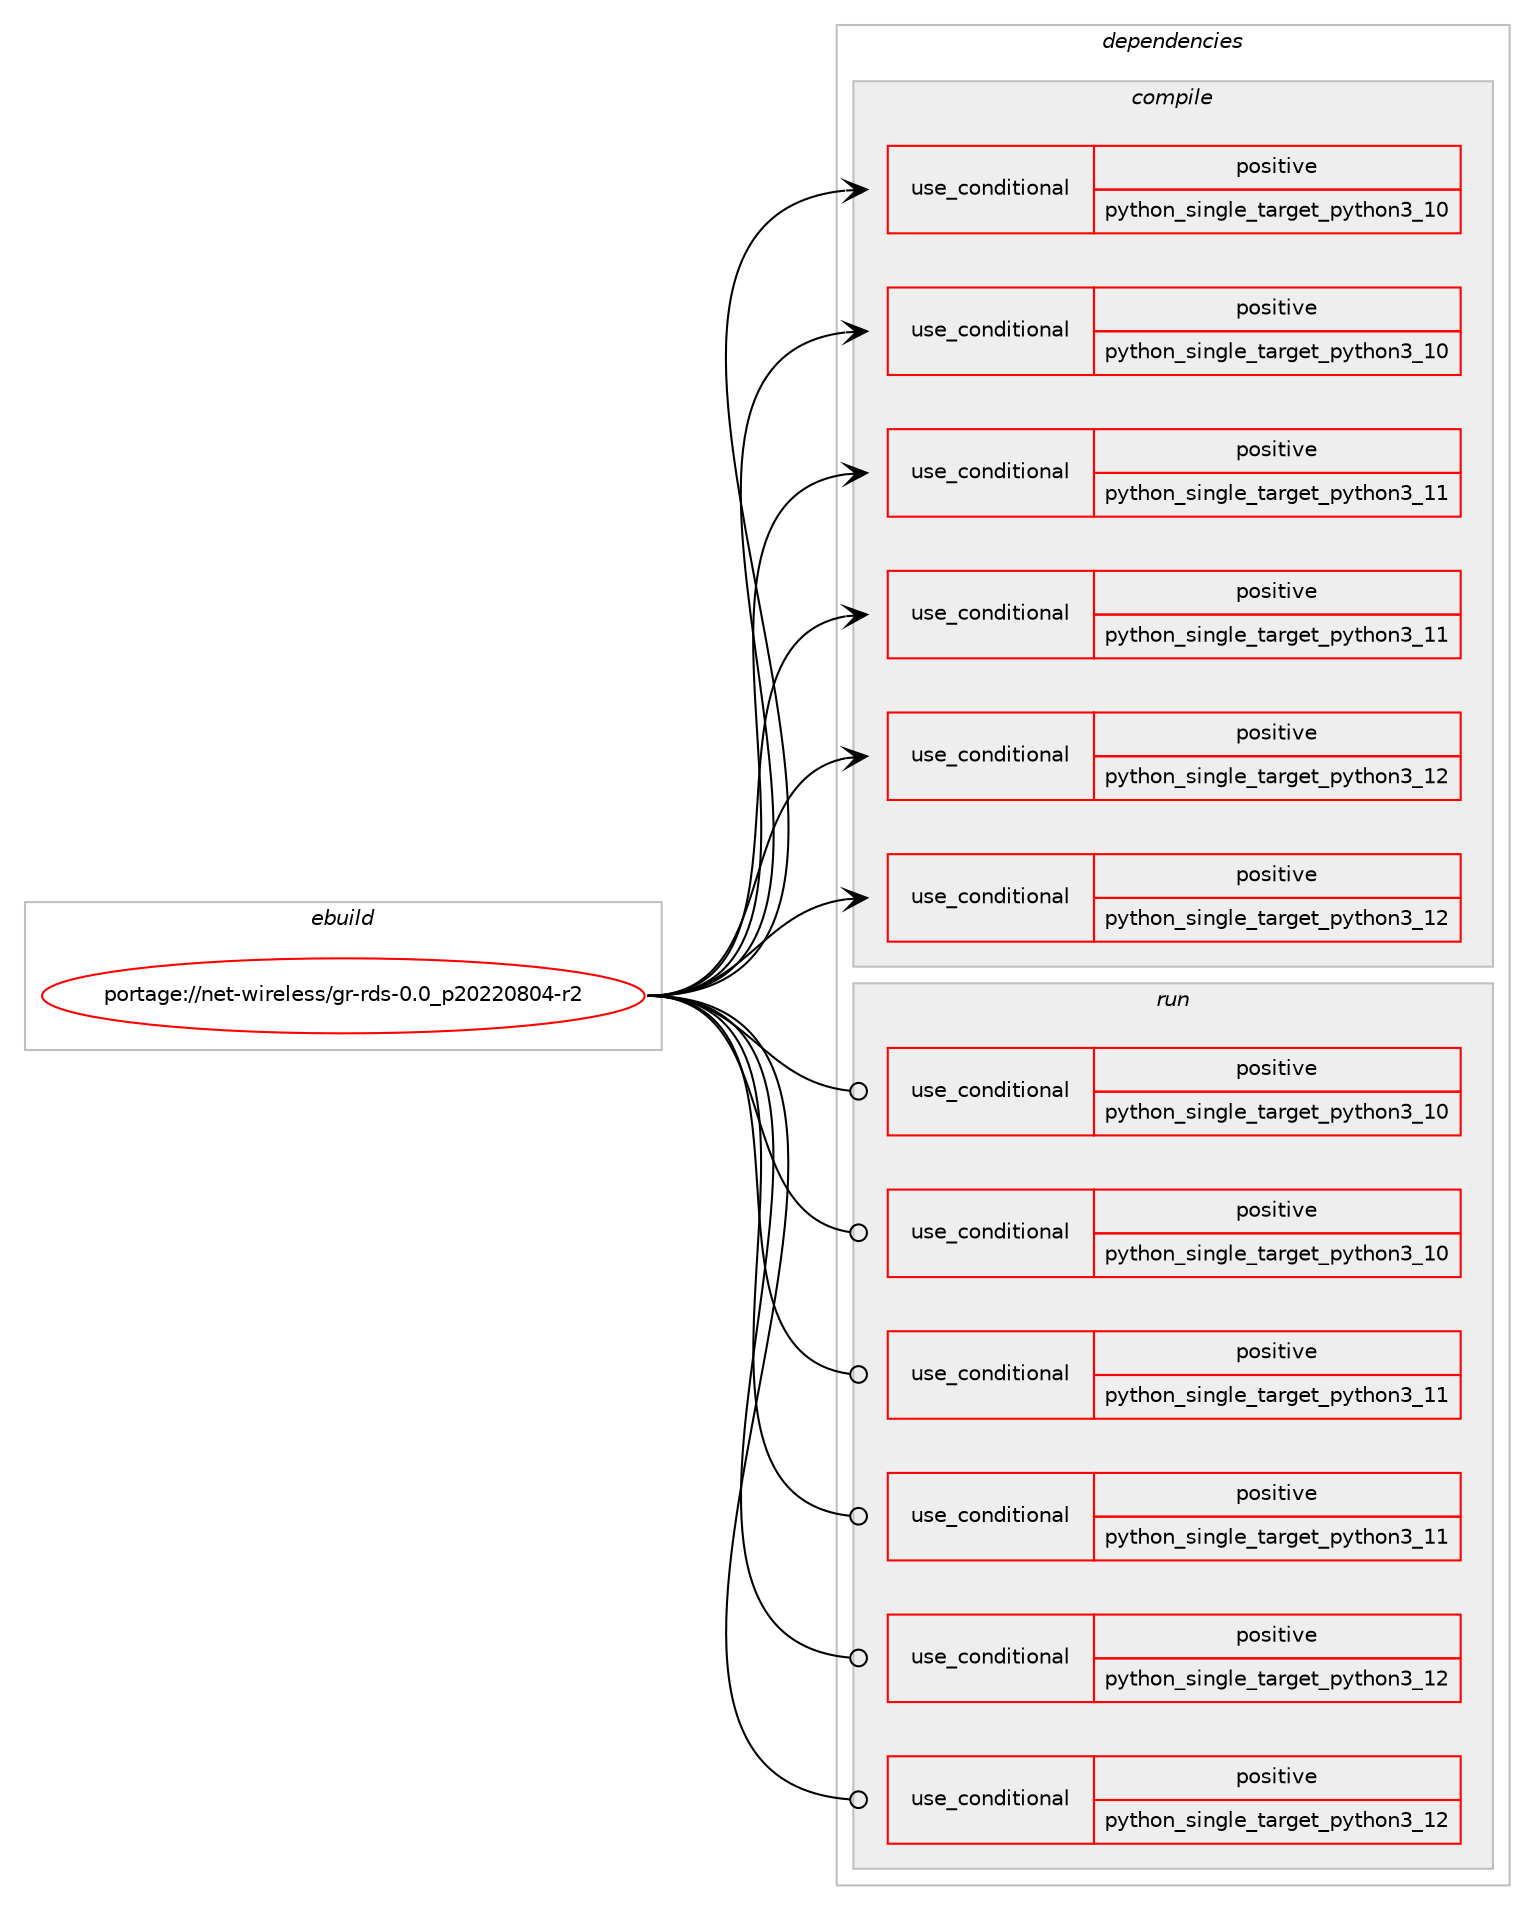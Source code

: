digraph prolog {

# *************
# Graph options
# *************

newrank=true;
concentrate=true;
compound=true;
graph [rankdir=LR,fontname=Helvetica,fontsize=10,ranksep=1.5];#, ranksep=2.5, nodesep=0.2];
edge  [arrowhead=vee];
node  [fontname=Helvetica,fontsize=10];

# **********
# The ebuild
# **********

subgraph cluster_leftcol {
color=gray;
rank=same;
label=<<i>ebuild</i>>;
id [label="portage://net-wireless/gr-rds-0.0_p20220804-r2", color=red, width=4, href="../net-wireless/gr-rds-0.0_p20220804-r2.svg"];
}

# ****************
# The dependencies
# ****************

subgraph cluster_midcol {
color=gray;
label=<<i>dependencies</i>>;
subgraph cluster_compile {
fillcolor="#eeeeee";
style=filled;
label=<<i>compile</i>>;
subgraph cond100661 {
dependency196695 [label=<<TABLE BORDER="0" CELLBORDER="1" CELLSPACING="0" CELLPADDING="4"><TR><TD ROWSPAN="3" CELLPADDING="10">use_conditional</TD></TR><TR><TD>positive</TD></TR><TR><TD>python_single_target_python3_10</TD></TR></TABLE>>, shape=none, color=red];
# *** BEGIN UNKNOWN DEPENDENCY TYPE (TODO) ***
# dependency196695 -> package_dependency(portage://net-wireless/gr-rds-0.0_p20220804-r2,install,no,dev-lang,python,none,[,,],[slot(3.10)],[])
# *** END UNKNOWN DEPENDENCY TYPE (TODO) ***

}
id:e -> dependency196695:w [weight=20,style="solid",arrowhead="vee"];
subgraph cond100662 {
dependency196696 [label=<<TABLE BORDER="0" CELLBORDER="1" CELLSPACING="0" CELLPADDING="4"><TR><TD ROWSPAN="3" CELLPADDING="10">use_conditional</TD></TR><TR><TD>positive</TD></TR><TR><TD>python_single_target_python3_10</TD></TR></TABLE>>, shape=none, color=red];
# *** BEGIN UNKNOWN DEPENDENCY TYPE (TODO) ***
# dependency196696 -> package_dependency(portage://net-wireless/gr-rds-0.0_p20220804-r2,install,no,dev-libs,boost,none,[,,],any_same_slot,[use(enable(python),none),use(enable(python_targets_python3_10),negative)])
# *** END UNKNOWN DEPENDENCY TYPE (TODO) ***

}
id:e -> dependency196696:w [weight=20,style="solid",arrowhead="vee"];
subgraph cond100663 {
dependency196697 [label=<<TABLE BORDER="0" CELLBORDER="1" CELLSPACING="0" CELLPADDING="4"><TR><TD ROWSPAN="3" CELLPADDING="10">use_conditional</TD></TR><TR><TD>positive</TD></TR><TR><TD>python_single_target_python3_11</TD></TR></TABLE>>, shape=none, color=red];
# *** BEGIN UNKNOWN DEPENDENCY TYPE (TODO) ***
# dependency196697 -> package_dependency(portage://net-wireless/gr-rds-0.0_p20220804-r2,install,no,dev-lang,python,none,[,,],[slot(3.11)],[])
# *** END UNKNOWN DEPENDENCY TYPE (TODO) ***

}
id:e -> dependency196697:w [weight=20,style="solid",arrowhead="vee"];
subgraph cond100664 {
dependency196698 [label=<<TABLE BORDER="0" CELLBORDER="1" CELLSPACING="0" CELLPADDING="4"><TR><TD ROWSPAN="3" CELLPADDING="10">use_conditional</TD></TR><TR><TD>positive</TD></TR><TR><TD>python_single_target_python3_11</TD></TR></TABLE>>, shape=none, color=red];
# *** BEGIN UNKNOWN DEPENDENCY TYPE (TODO) ***
# dependency196698 -> package_dependency(portage://net-wireless/gr-rds-0.0_p20220804-r2,install,no,dev-libs,boost,none,[,,],any_same_slot,[use(enable(python),none),use(enable(python_targets_python3_11),negative)])
# *** END UNKNOWN DEPENDENCY TYPE (TODO) ***

}
id:e -> dependency196698:w [weight=20,style="solid",arrowhead="vee"];
subgraph cond100665 {
dependency196699 [label=<<TABLE BORDER="0" CELLBORDER="1" CELLSPACING="0" CELLPADDING="4"><TR><TD ROWSPAN="3" CELLPADDING="10">use_conditional</TD></TR><TR><TD>positive</TD></TR><TR><TD>python_single_target_python3_12</TD></TR></TABLE>>, shape=none, color=red];
# *** BEGIN UNKNOWN DEPENDENCY TYPE (TODO) ***
# dependency196699 -> package_dependency(portage://net-wireless/gr-rds-0.0_p20220804-r2,install,no,dev-lang,python,none,[,,],[slot(3.12)],[])
# *** END UNKNOWN DEPENDENCY TYPE (TODO) ***

}
id:e -> dependency196699:w [weight=20,style="solid",arrowhead="vee"];
subgraph cond100666 {
dependency196700 [label=<<TABLE BORDER="0" CELLBORDER="1" CELLSPACING="0" CELLPADDING="4"><TR><TD ROWSPAN="3" CELLPADDING="10">use_conditional</TD></TR><TR><TD>positive</TD></TR><TR><TD>python_single_target_python3_12</TD></TR></TABLE>>, shape=none, color=red];
# *** BEGIN UNKNOWN DEPENDENCY TYPE (TODO) ***
# dependency196700 -> package_dependency(portage://net-wireless/gr-rds-0.0_p20220804-r2,install,no,dev-libs,boost,none,[,,],any_same_slot,[use(enable(python),none),use(enable(python_targets_python3_12),negative)])
# *** END UNKNOWN DEPENDENCY TYPE (TODO) ***

}
id:e -> dependency196700:w [weight=20,style="solid",arrowhead="vee"];
# *** BEGIN UNKNOWN DEPENDENCY TYPE (TODO) ***
# id -> package_dependency(portage://net-wireless/gr-rds-0.0_p20220804-r2,install,no,net-wireless,gnuradio,none,[,,],[slot(0),equal],[use(optenable(python_single_target_python3_10),negative),use(optenable(python_single_target_python3_11),negative),use(optenable(python_single_target_python3_12),negative)])
# *** END UNKNOWN DEPENDENCY TYPE (TODO) ***

}
subgraph cluster_compileandrun {
fillcolor="#eeeeee";
style=filled;
label=<<i>compile and run</i>>;
}
subgraph cluster_run {
fillcolor="#eeeeee";
style=filled;
label=<<i>run</i>>;
subgraph cond100667 {
dependency196701 [label=<<TABLE BORDER="0" CELLBORDER="1" CELLSPACING="0" CELLPADDING="4"><TR><TD ROWSPAN="3" CELLPADDING="10">use_conditional</TD></TR><TR><TD>positive</TD></TR><TR><TD>python_single_target_python3_10</TD></TR></TABLE>>, shape=none, color=red];
# *** BEGIN UNKNOWN DEPENDENCY TYPE (TODO) ***
# dependency196701 -> package_dependency(portage://net-wireless/gr-rds-0.0_p20220804-r2,run,no,dev-lang,python,none,[,,],[slot(3.10)],[])
# *** END UNKNOWN DEPENDENCY TYPE (TODO) ***

}
id:e -> dependency196701:w [weight=20,style="solid",arrowhead="odot"];
subgraph cond100668 {
dependency196702 [label=<<TABLE BORDER="0" CELLBORDER="1" CELLSPACING="0" CELLPADDING="4"><TR><TD ROWSPAN="3" CELLPADDING="10">use_conditional</TD></TR><TR><TD>positive</TD></TR><TR><TD>python_single_target_python3_10</TD></TR></TABLE>>, shape=none, color=red];
# *** BEGIN UNKNOWN DEPENDENCY TYPE (TODO) ***
# dependency196702 -> package_dependency(portage://net-wireless/gr-rds-0.0_p20220804-r2,run,no,dev-libs,boost,none,[,,],any_same_slot,[use(enable(python),none),use(enable(python_targets_python3_10),negative)])
# *** END UNKNOWN DEPENDENCY TYPE (TODO) ***

}
id:e -> dependency196702:w [weight=20,style="solid",arrowhead="odot"];
subgraph cond100669 {
dependency196703 [label=<<TABLE BORDER="0" CELLBORDER="1" CELLSPACING="0" CELLPADDING="4"><TR><TD ROWSPAN="3" CELLPADDING="10">use_conditional</TD></TR><TR><TD>positive</TD></TR><TR><TD>python_single_target_python3_11</TD></TR></TABLE>>, shape=none, color=red];
# *** BEGIN UNKNOWN DEPENDENCY TYPE (TODO) ***
# dependency196703 -> package_dependency(portage://net-wireless/gr-rds-0.0_p20220804-r2,run,no,dev-lang,python,none,[,,],[slot(3.11)],[])
# *** END UNKNOWN DEPENDENCY TYPE (TODO) ***

}
id:e -> dependency196703:w [weight=20,style="solid",arrowhead="odot"];
subgraph cond100670 {
dependency196704 [label=<<TABLE BORDER="0" CELLBORDER="1" CELLSPACING="0" CELLPADDING="4"><TR><TD ROWSPAN="3" CELLPADDING="10">use_conditional</TD></TR><TR><TD>positive</TD></TR><TR><TD>python_single_target_python3_11</TD></TR></TABLE>>, shape=none, color=red];
# *** BEGIN UNKNOWN DEPENDENCY TYPE (TODO) ***
# dependency196704 -> package_dependency(portage://net-wireless/gr-rds-0.0_p20220804-r2,run,no,dev-libs,boost,none,[,,],any_same_slot,[use(enable(python),none),use(enable(python_targets_python3_11),negative)])
# *** END UNKNOWN DEPENDENCY TYPE (TODO) ***

}
id:e -> dependency196704:w [weight=20,style="solid",arrowhead="odot"];
subgraph cond100671 {
dependency196705 [label=<<TABLE BORDER="0" CELLBORDER="1" CELLSPACING="0" CELLPADDING="4"><TR><TD ROWSPAN="3" CELLPADDING="10">use_conditional</TD></TR><TR><TD>positive</TD></TR><TR><TD>python_single_target_python3_12</TD></TR></TABLE>>, shape=none, color=red];
# *** BEGIN UNKNOWN DEPENDENCY TYPE (TODO) ***
# dependency196705 -> package_dependency(portage://net-wireless/gr-rds-0.0_p20220804-r2,run,no,dev-lang,python,none,[,,],[slot(3.12)],[])
# *** END UNKNOWN DEPENDENCY TYPE (TODO) ***

}
id:e -> dependency196705:w [weight=20,style="solid",arrowhead="odot"];
subgraph cond100672 {
dependency196706 [label=<<TABLE BORDER="0" CELLBORDER="1" CELLSPACING="0" CELLPADDING="4"><TR><TD ROWSPAN="3" CELLPADDING="10">use_conditional</TD></TR><TR><TD>positive</TD></TR><TR><TD>python_single_target_python3_12</TD></TR></TABLE>>, shape=none, color=red];
# *** BEGIN UNKNOWN DEPENDENCY TYPE (TODO) ***
# dependency196706 -> package_dependency(portage://net-wireless/gr-rds-0.0_p20220804-r2,run,no,dev-libs,boost,none,[,,],any_same_slot,[use(enable(python),none),use(enable(python_targets_python3_12),negative)])
# *** END UNKNOWN DEPENDENCY TYPE (TODO) ***

}
id:e -> dependency196706:w [weight=20,style="solid",arrowhead="odot"];
# *** BEGIN UNKNOWN DEPENDENCY TYPE (TODO) ***
# id -> package_dependency(portage://net-wireless/gr-rds-0.0_p20220804-r2,run,no,net-wireless,gnuradio,none,[,,],[slot(0),equal],[use(optenable(python_single_target_python3_10),negative),use(optenable(python_single_target_python3_11),negative),use(optenable(python_single_target_python3_12),negative)])
# *** END UNKNOWN DEPENDENCY TYPE (TODO) ***

}
}

# **************
# The candidates
# **************

subgraph cluster_choices {
rank=same;
color=gray;
label=<<i>candidates</i>>;

}

}
